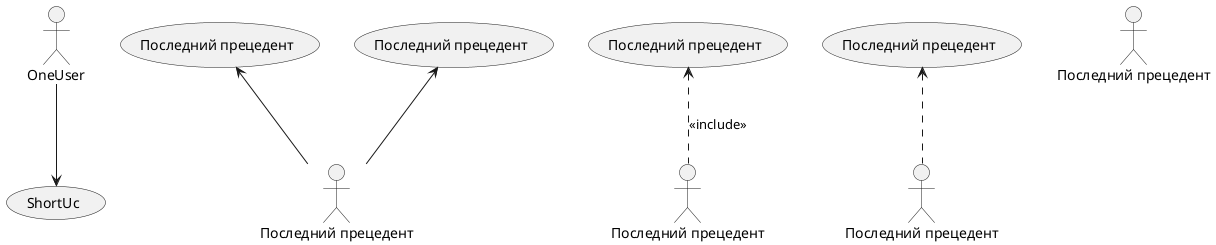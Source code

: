 @startuml   
   
:OneUser: as OneUserId

(ShortUc) as ShortUcId

usecase (Последний прецедент) as UC1 
usecase "Последний прецедент" as UC2
usecase "Последний прецедент"  as  UC3
usecase (Последний прецедент)  as  UC4

actor :Последний прецедент: as A1
actor "Последний прецедент" as AC
actor "Последний прецедент"  as  A3
actor :Последний прецедент:  as  A4

UC1 <-- A1   
UC2 <-d- A1   
UC3 <.. A3 : <<include>>     
UC4 <.. A4   

OneUserId --> ShortUcId

@enduml